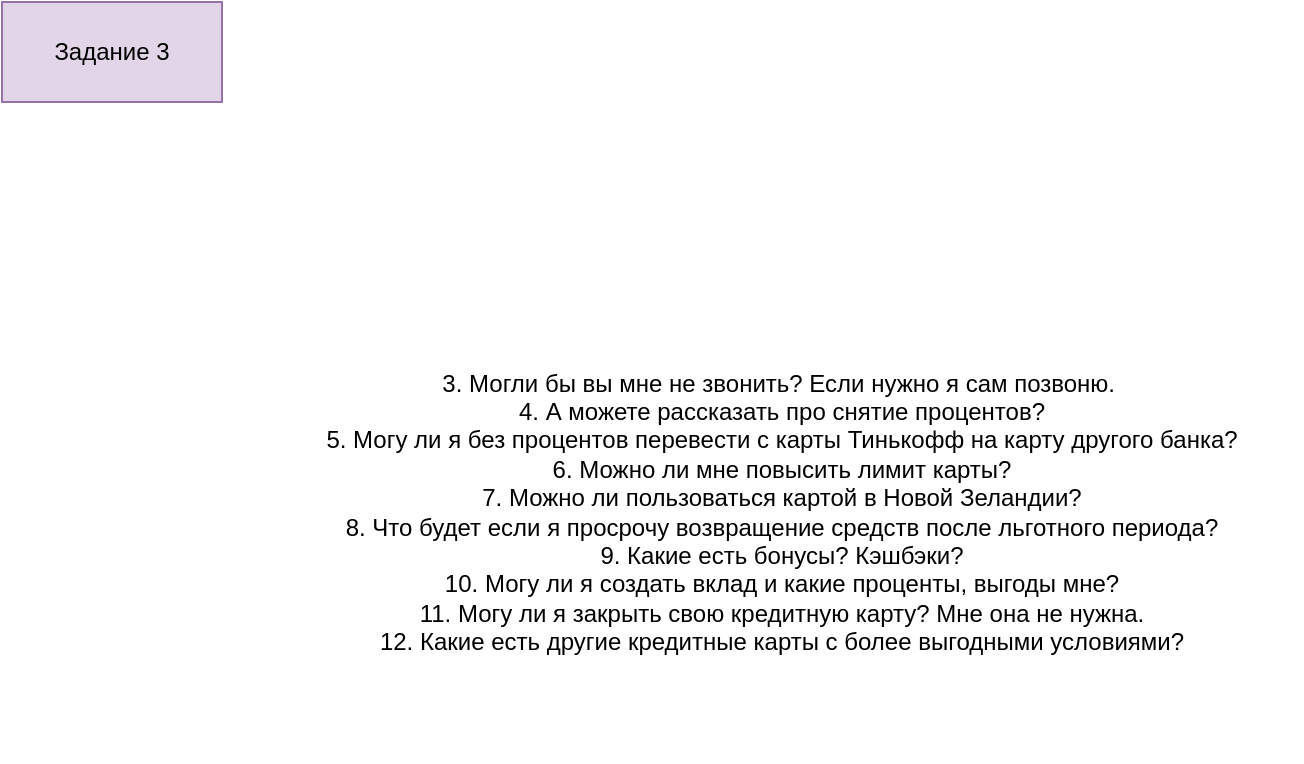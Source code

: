 <mxfile version="27.1.4">
  <diagram name="Страница — 1" id="o4FInCxDF7dzUqNTFqnx">
    <mxGraphModel dx="882" dy="513" grid="0" gridSize="10" guides="1" tooltips="1" connect="1" arrows="1" fold="1" page="1" pageScale="1" pageWidth="827" pageHeight="1169" math="0" shadow="0">
      <root>
        <mxCell id="0" />
        <mxCell id="1" parent="0" />
        <mxCell id="M_NbSA21apbaYBT3N3xw-1" value="Задание 3" style="rounded=0;whiteSpace=wrap;html=1;fillColor=#e1d5e7;strokeColor=#9673a6;" vertex="1" parent="1">
          <mxGeometry x="30" y="30" width="110" height="50" as="geometry" />
        </mxCell>
        <mxCell id="M_NbSA21apbaYBT3N3xw-2" value="3. Могли бы вы мне не звонить? Если нужно я сам позвоню.&amp;nbsp;&lt;div&gt;4. А можете рассказать про снятие процентов?&lt;/div&gt;&lt;div&gt;5. Могу ли я без процентов перевести с карты Тинькофф на карту другого банка?&lt;/div&gt;&lt;div&gt;6. Можно ли мне повысить лимит карты?&lt;/div&gt;&lt;div&gt;7. Можно ли пользоваться картой в Новой Зеландии?&lt;/div&gt;&lt;div&gt;8. Что будет если я просрочу возвращение средств после льготного периода?&lt;/div&gt;&lt;div&gt;9. Какие есть бонусы? Кэшбэки?&lt;/div&gt;&lt;div&gt;10. Могу ли я создать вклад и какие проценты, выгоды мне?&lt;/div&gt;&lt;div&gt;11. Могу ли я закрыть свою кредитную карту? Мне она не нужна.&lt;/div&gt;&lt;div&gt;12. Какие есть другие кредитные карты с более выгодными условиями?&lt;/div&gt;" style="text;html=1;align=center;verticalAlign=middle;whiteSpace=wrap;rounded=0;" vertex="1" parent="1">
          <mxGeometry x="160" y="160" width="520" height="250" as="geometry" />
        </mxCell>
      </root>
    </mxGraphModel>
  </diagram>
</mxfile>
